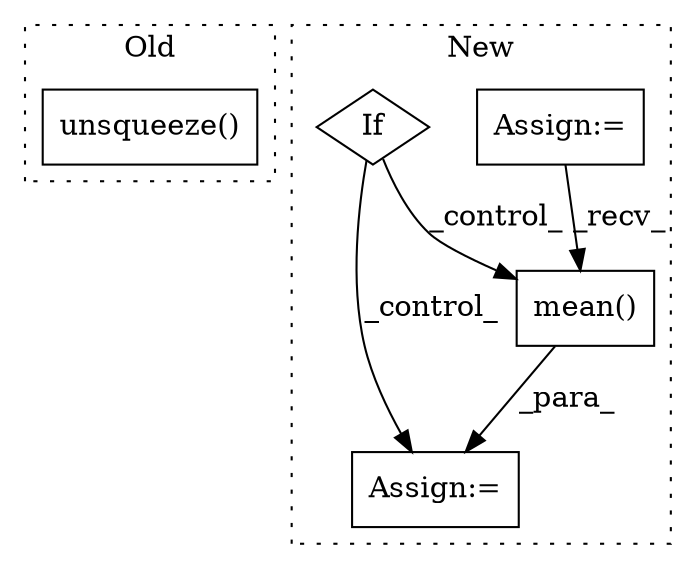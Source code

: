 digraph G {
subgraph cluster0 {
1 [label="unsqueeze()" a="75" s="1580,1602" l="21,1" shape="box"];
label = "Old";
style="dotted";
}
subgraph cluster1 {
2 [label="mean()" a="75" s="2308" l="13" shape="box"];
3 [label="Assign:=" a="68" s="2305" l="3" shape="box"];
4 [label="Assign:=" a="68" s="2007" l="3" shape="box"];
5 [label="If" a="96" s="2186" l="3" shape="diamond"];
label = "New";
style="dotted";
}
2 -> 3 [label="_para_"];
4 -> 2 [label="_recv_"];
5 -> 2 [label="_control_"];
5 -> 3 [label="_control_"];
}